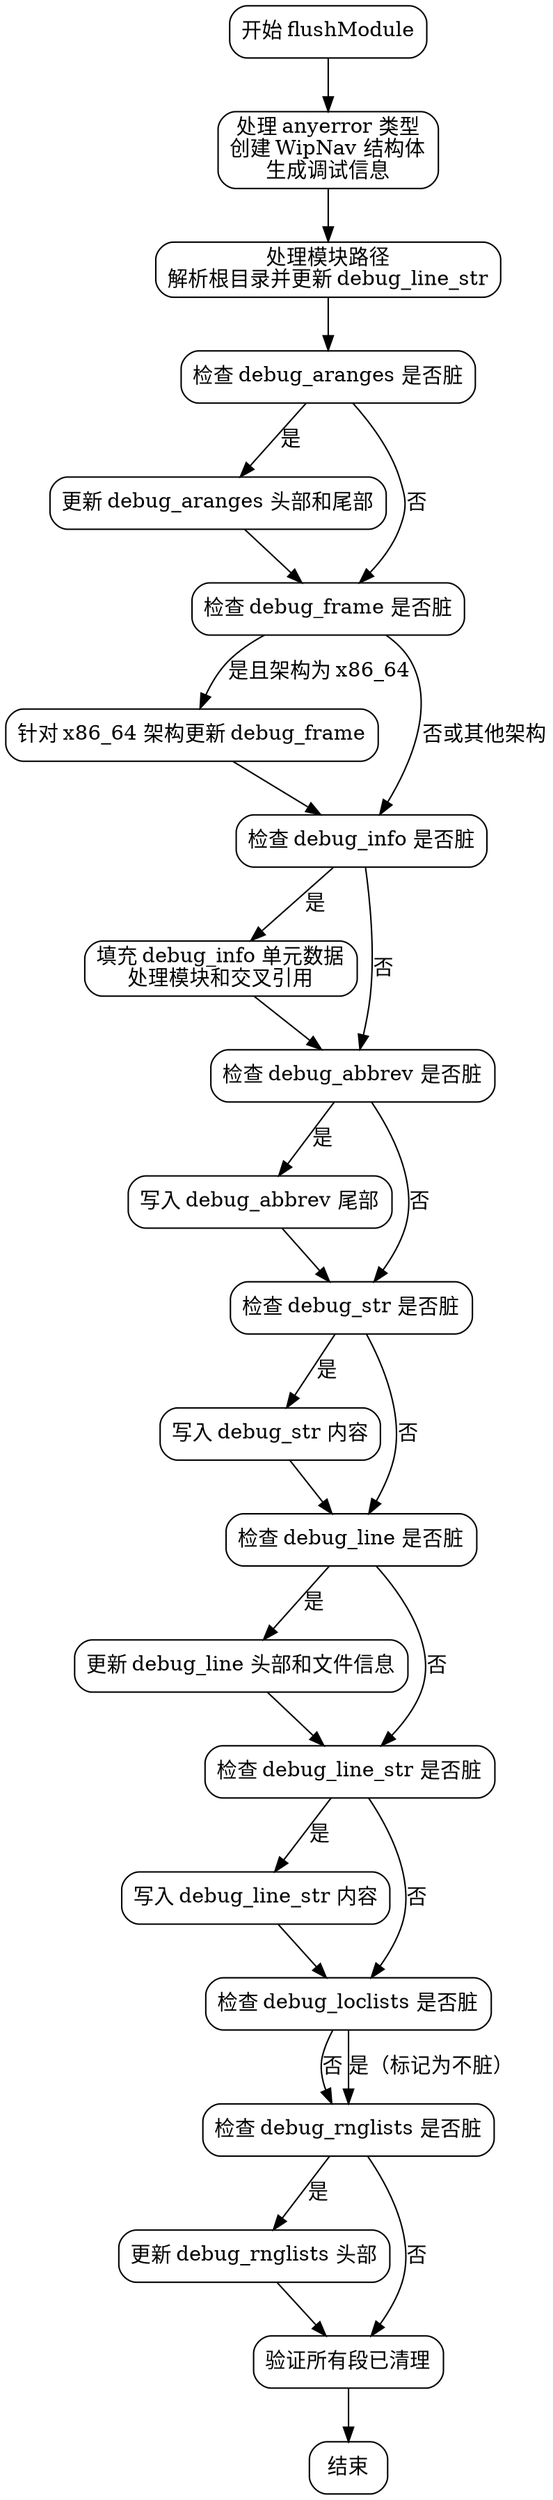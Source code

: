 
digraph flushModule {
    node [shape=rectangle, style=rounded];

    start [label="开始 flushModule"];
    handle_anyerror_type [label="处理 anyerror 类型\n创建 WipNav 结构体\n生成调试信息"];
    process_mod_paths [label="处理模块路径\n解析根目录并更新 debug_line_str"];
    check_aranges [label="检查 debug_aranges 是否脏"];
    update_aranges [label="更新 debug_aranges 头部和尾部"];
    check_frame [label="检查 debug_frame 是否脏"];
    update_frame_x86_64 [label="针对 x86_64 架构更新 debug_frame"];
    check_info [label="检查 debug_info 是否脏"];
    update_info [label="填充 debug_info 单元数据\n处理模块和交叉引用"];
    check_abbrev [label="检查 debug_abbrev 是否脏"];
    update_abbrev [label="写入 debug_abbrev 尾部"];
    check_str [label="检查 debug_str 是否脏"];
    update_str [label="写入 debug_str 内容"];
    check_line [label="检查 debug_line 是否脏"];
    update_line [label="更新 debug_line 头部和文件信息"];
    check_line_str [label="检查 debug_line_str 是否脏"];
    update_line_str [label="写入 debug_line_str 内容"];
    check_loclists [label="检查 debug_loclists 是否脏"];
    check_rnglists [label="检查 debug_rnglists 是否脏"];
    update_rnglists [label="更新 debug_rnglists 头部"];
    final_assert [label="验证所有段已清理"];
    end [label="结束"];

    start -> handle_anyerror_type;
    handle_anyerror_type -> process_mod_paths;
    process_mod_paths -> check_aranges;

    check_aranges -> update_aranges [label="是"];
    check_aranges -> check_frame [label="否"];

    update_aranges -> check_frame;

    check_frame -> update_frame_x86_64 [label="是且架构为 x86_64"];
    check_frame -> check_info [label="否或其他架构"];

    update_frame_x86_64 -> check_info;

    check_info -> update_info [label="是"];
    check_info -> check_abbrev [label="否"];

    update_info -> check_abbrev;

    check_abbrev -> update_abbrev [label="是"];
    check_abbrev -> check_str [label="否"];

    update_abbrev -> check_str;

    check_str -> update_str [label="是"];
    check_str -> check_line [label="否"];

    update_str -> check_line;

    check_line -> update_line [label="是"];
    check_line -> check_line_str [label="否"];

    update_line -> check_line_str;

    check_line_str -> update_line_str [label="是"];
    check_line_str -> check_loclists [label="否"];

    update_line_str -> check_loclists;

    check_loclists -> check_rnglists [label="否"];
    check_loclists -> check_rnglists [label="是（标记为不脏）"];

    check_rnglists -> update_rnglists [label="是"];
    check_rnglists -> final_assert [label="否"];

    update_rnglists -> final_assert;

    final_assert -> end;
}
